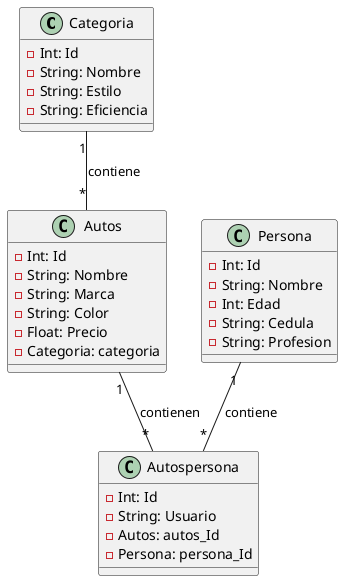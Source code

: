 @startuml Sorteo Autos

class Categoria{
    -Int: Id
    -String: Nombre 
    -String: Estilo
    -String: Eficiencia
}
class Autos{
    -Int: Id
    -String: Nombre 
    -String: Marca
    -String: Color
    -Float: Precio
    -Categoria: categoria
}

class Persona{
    - Int: Id
    -String: Nombre
    -Int: Edad
    -String: Cedula
    -String: Profesion   
}

class Autospersona{
    -Int: Id
    -String: Usuario
    -Autos: autos_Id
    -Persona: persona_Id
}

Categoria "1" -- "*" Autos: contiene
Persona "1" -- "*" Autospersona : contiene
Autos "1" -- "*" Autospersona : contienen
@enduml